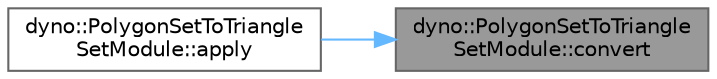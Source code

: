 digraph "dyno::PolygonSetToTriangleSetModule::convert"
{
 // LATEX_PDF_SIZE
  bgcolor="transparent";
  edge [fontname=Helvetica,fontsize=10,labelfontname=Helvetica,labelfontsize=10];
  node [fontname=Helvetica,fontsize=10,shape=box,height=0.2,width=0.4];
  rankdir="RL";
  Node1 [id="Node000001",label="dyno::PolygonSetToTriangle\lSetModule::convert",height=0.2,width=0.4,color="gray40", fillcolor="grey60", style="filled", fontcolor="black",tooltip=" "];
  Node1 -> Node2 [id="edge1_Node000001_Node000002",dir="back",color="steelblue1",style="solid",tooltip=" "];
  Node2 [id="Node000002",label="dyno::PolygonSetToTriangle\lSetModule::apply",height=0.2,width=0.4,color="grey40", fillcolor="white", style="filled",URL="$classdyno_1_1_polygon_set_to_triangle_set_module.html#af2f7f8c46a428868a18ad3d7a4a01e56",tooltip=" "];
}
